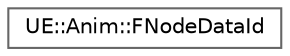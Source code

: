 digraph "Graphical Class Hierarchy"
{
 // INTERACTIVE_SVG=YES
 // LATEX_PDF_SIZE
  bgcolor="transparent";
  edge [fontname=Helvetica,fontsize=10,labelfontname=Helvetica,labelfontsize=10];
  node [fontname=Helvetica,fontsize=10,shape=box,height=0.2,width=0.4];
  rankdir="LR";
  Node0 [id="Node000000",label="UE::Anim::FNodeDataId",height=0.2,width=0.4,color="grey40", fillcolor="white", style="filled",URL="$d5/d21/structUE_1_1Anim_1_1FNodeDataId.html",tooltip=" "];
}
